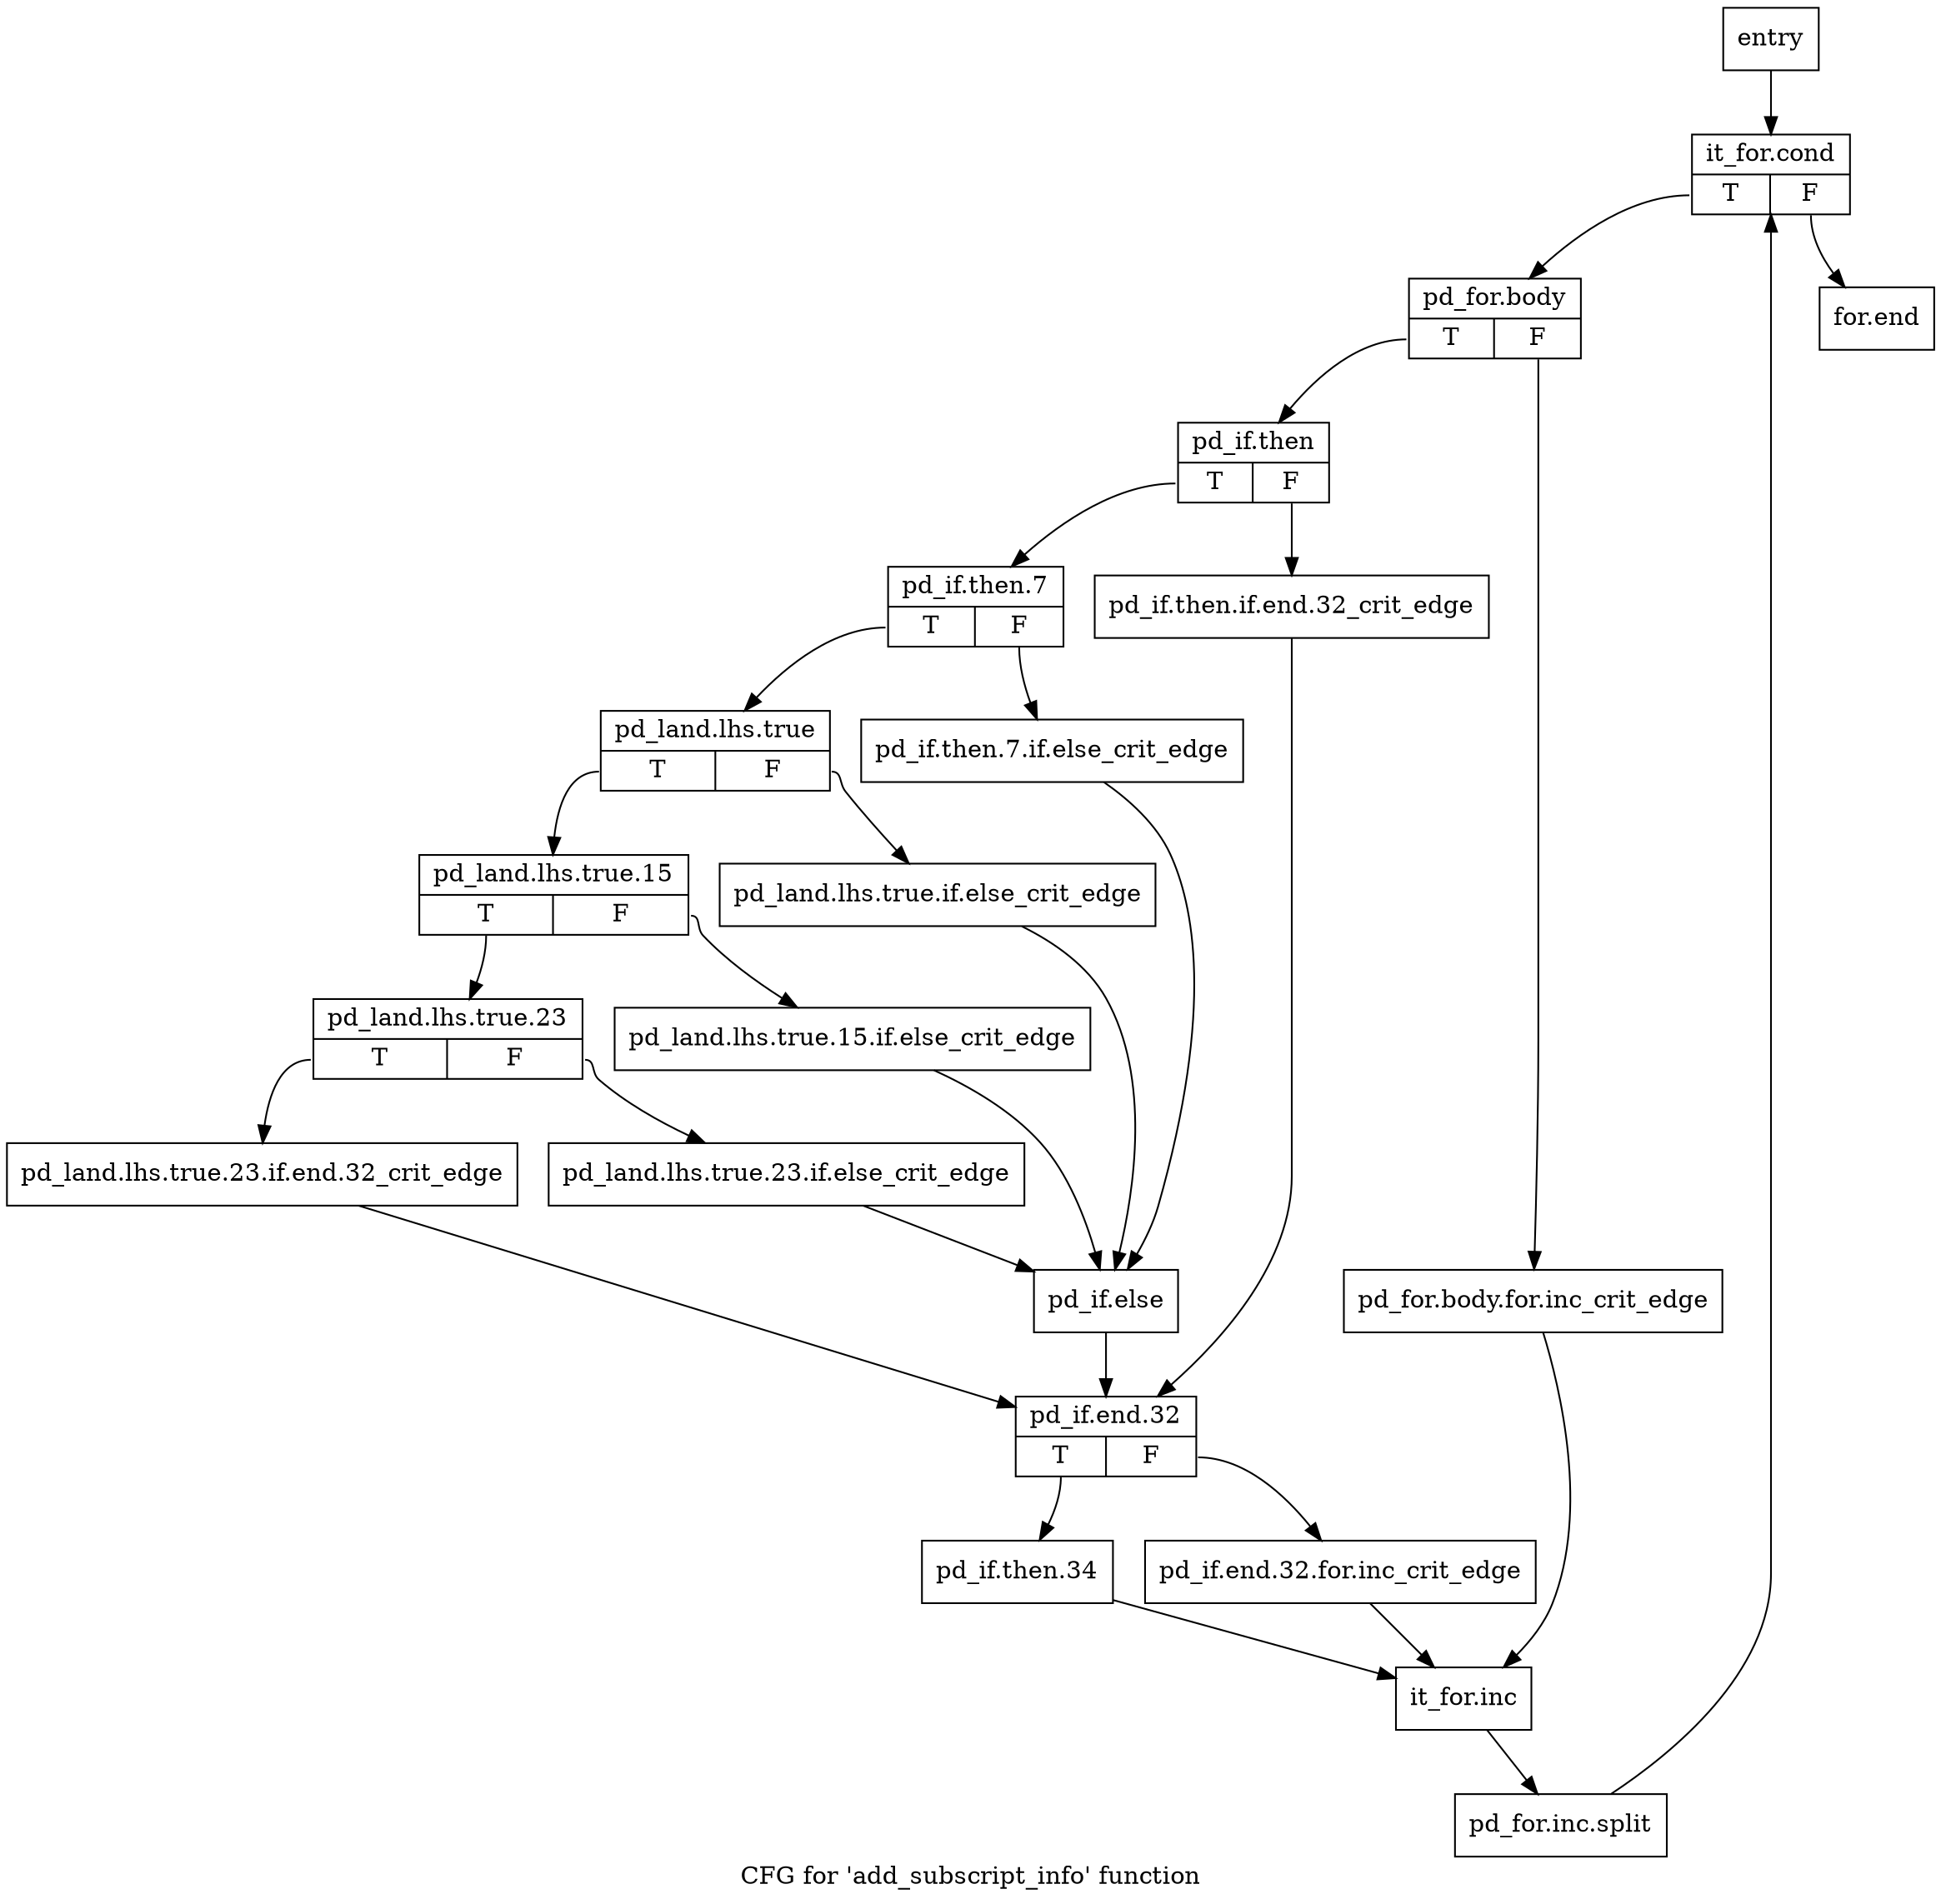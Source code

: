 digraph "CFG for 'add_subscript_info' function" {
	label="CFG for 'add_subscript_info' function";

	Node0x3d13950 [shape=record,label="{entry}"];
	Node0x3d13950 -> Node0x3d139a0;
	Node0x3d139a0 [shape=record,label="{it_for.cond|{<s0>T|<s1>F}}"];
	Node0x3d139a0:s0 -> Node0x3d139f0;
	Node0x3d139a0:s1 -> Node0x3d13f90;
	Node0x3d139f0 [shape=record,label="{pd_for.body|{<s0>T|<s1>F}}"];
	Node0x3d139f0:s0 -> Node0x3d13a90;
	Node0x3d139f0:s1 -> Node0x3d13a40;
	Node0x3d13a40 [shape=record,label="{pd_for.body.for.inc_crit_edge}"];
	Node0x3d13a40 -> Node0x3d13f40;
	Node0x3d13a90 [shape=record,label="{pd_if.then|{<s0>T|<s1>F}}"];
	Node0x3d13a90:s0 -> Node0x3d13b30;
	Node0x3d13a90:s1 -> Node0x3d13ae0;
	Node0x3d13ae0 [shape=record,label="{pd_if.then.if.end.32_crit_edge}"];
	Node0x3d13ae0 -> Node0x3d13e50;
	Node0x3d13b30 [shape=record,label="{pd_if.then.7|{<s0>T|<s1>F}}"];
	Node0x3d13b30:s0 -> Node0x3d13bd0;
	Node0x3d13b30:s1 -> Node0x3d13b80;
	Node0x3d13b80 [shape=record,label="{pd_if.then.7.if.else_crit_edge}"];
	Node0x3d13b80 -> Node0x3d13e00;
	Node0x3d13bd0 [shape=record,label="{pd_land.lhs.true|{<s0>T|<s1>F}}"];
	Node0x3d13bd0:s0 -> Node0x3d13c70;
	Node0x3d13bd0:s1 -> Node0x3d13c20;
	Node0x3d13c20 [shape=record,label="{pd_land.lhs.true.if.else_crit_edge}"];
	Node0x3d13c20 -> Node0x3d13e00;
	Node0x3d13c70 [shape=record,label="{pd_land.lhs.true.15|{<s0>T|<s1>F}}"];
	Node0x3d13c70:s0 -> Node0x3d13d10;
	Node0x3d13c70:s1 -> Node0x3d13cc0;
	Node0x3d13cc0 [shape=record,label="{pd_land.lhs.true.15.if.else_crit_edge}"];
	Node0x3d13cc0 -> Node0x3d13e00;
	Node0x3d13d10 [shape=record,label="{pd_land.lhs.true.23|{<s0>T|<s1>F}}"];
	Node0x3d13d10:s0 -> Node0x3d13db0;
	Node0x3d13d10:s1 -> Node0x3d13d60;
	Node0x3d13d60 [shape=record,label="{pd_land.lhs.true.23.if.else_crit_edge}"];
	Node0x3d13d60 -> Node0x3d13e00;
	Node0x3d13db0 [shape=record,label="{pd_land.lhs.true.23.if.end.32_crit_edge}"];
	Node0x3d13db0 -> Node0x3d13e50;
	Node0x3d13e00 [shape=record,label="{pd_if.else}"];
	Node0x3d13e00 -> Node0x3d13e50;
	Node0x3d13e50 [shape=record,label="{pd_if.end.32|{<s0>T|<s1>F}}"];
	Node0x3d13e50:s0 -> Node0x3d13ef0;
	Node0x3d13e50:s1 -> Node0x3d13ea0;
	Node0x3d13ea0 [shape=record,label="{pd_if.end.32.for.inc_crit_edge}"];
	Node0x3d13ea0 -> Node0x3d13f40;
	Node0x3d13ef0 [shape=record,label="{pd_if.then.34}"];
	Node0x3d13ef0 -> Node0x3d13f40;
	Node0x3d13f40 [shape=record,label="{it_for.inc}"];
	Node0x3d13f40 -> Node0xcec7650;
	Node0xcec7650 [shape=record,label="{pd_for.inc.split}"];
	Node0xcec7650 -> Node0x3d139a0;
	Node0x3d13f90 [shape=record,label="{for.end}"];
}
